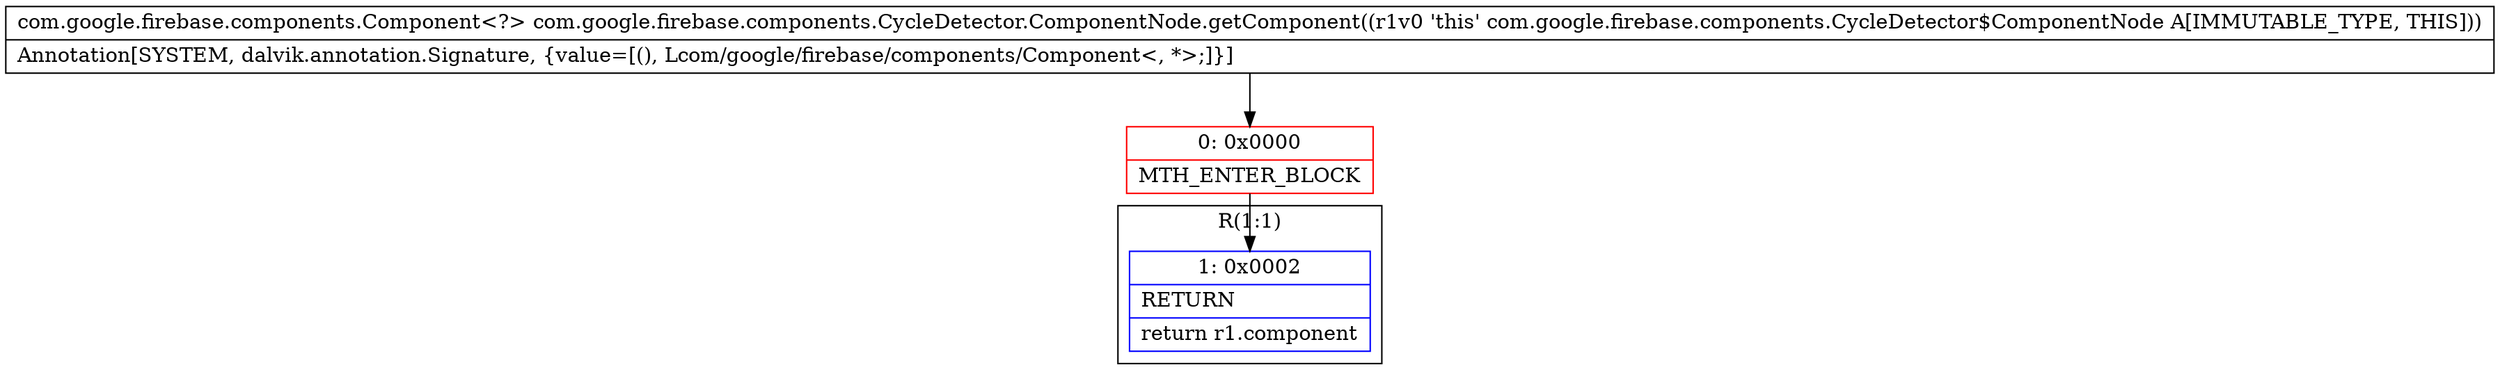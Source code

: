 digraph "CFG forcom.google.firebase.components.CycleDetector.ComponentNode.getComponent()Lcom\/google\/firebase\/components\/Component;" {
subgraph cluster_Region_1441403286 {
label = "R(1:1)";
node [shape=record,color=blue];
Node_1 [shape=record,label="{1\:\ 0x0002|RETURN\l|return r1.component\l}"];
}
Node_0 [shape=record,color=red,label="{0\:\ 0x0000|MTH_ENTER_BLOCK\l}"];
MethodNode[shape=record,label="{com.google.firebase.components.Component\<?\> com.google.firebase.components.CycleDetector.ComponentNode.getComponent((r1v0 'this' com.google.firebase.components.CycleDetector$ComponentNode A[IMMUTABLE_TYPE, THIS]))  | Annotation[SYSTEM, dalvik.annotation.Signature, \{value=[(), Lcom\/google\/firebase\/components\/Component\<, *\>;]\}]\l}"];
MethodNode -> Node_0;
Node_0 -> Node_1;
}


